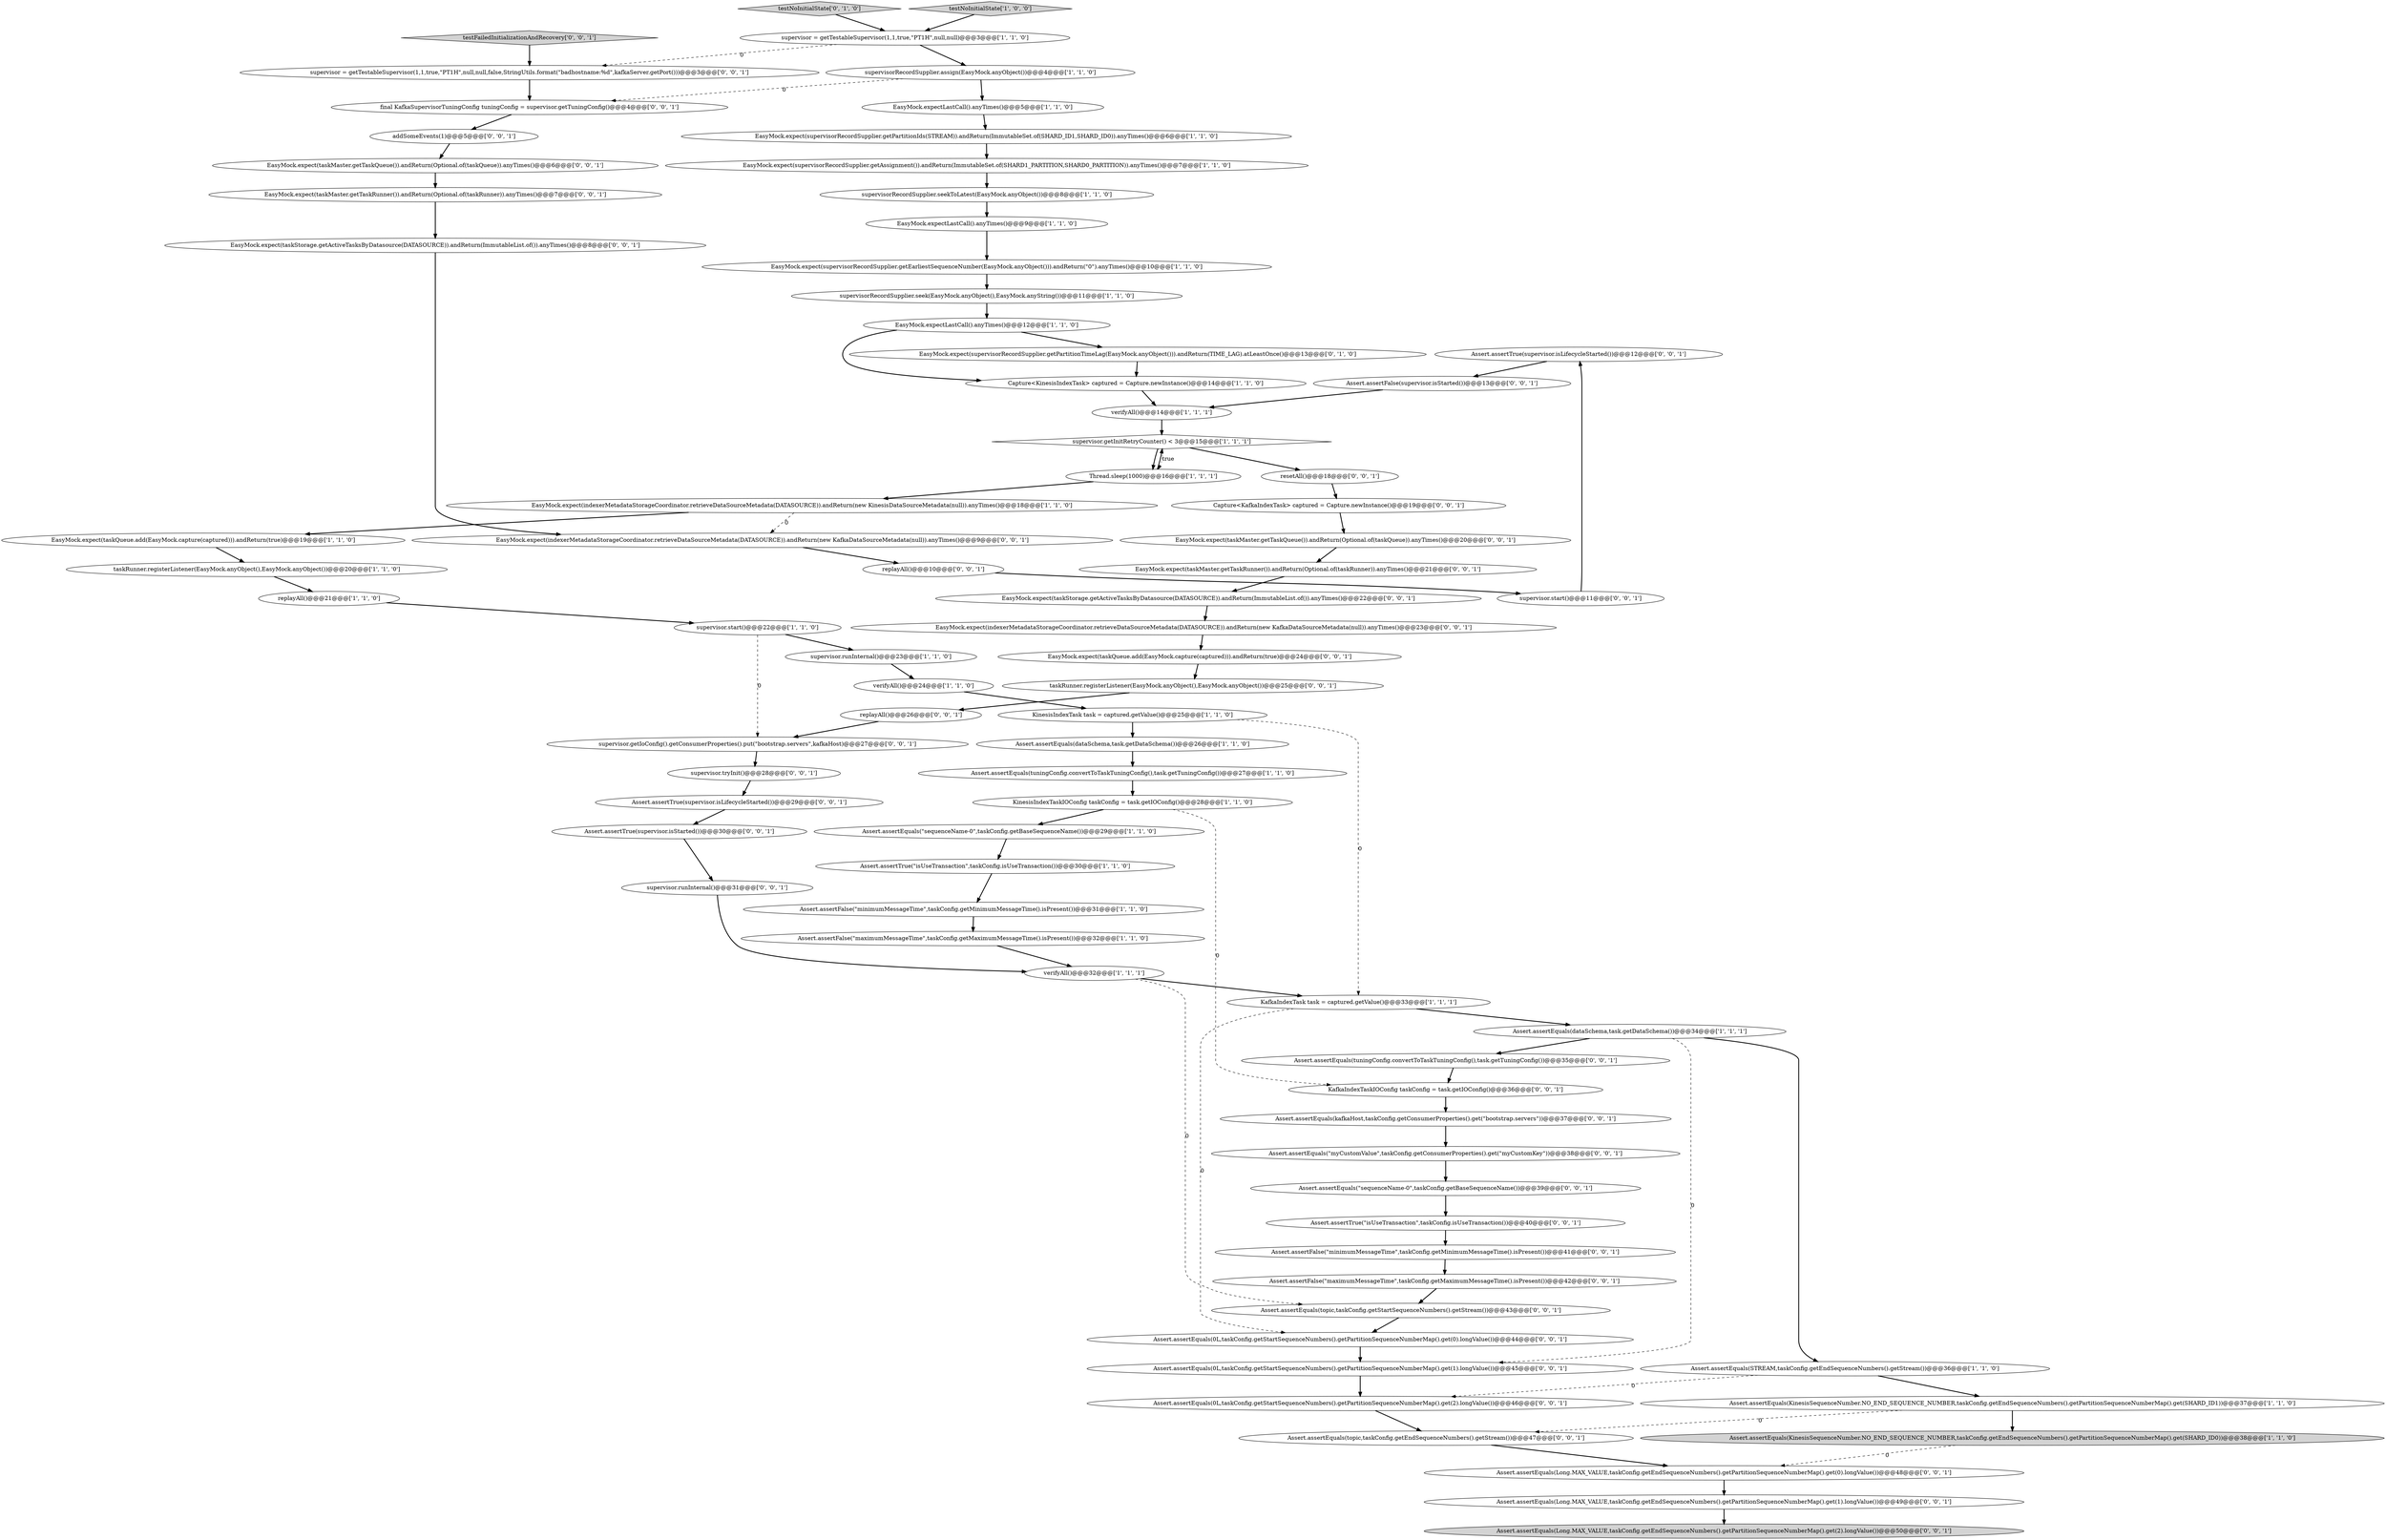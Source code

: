 digraph {
52 [style = filled, label = "Assert.assertTrue(supervisor.isLifecycleStarted())@@@12@@@['0', '0', '1']", fillcolor = white, shape = ellipse image = "AAA0AAABBB3BBB"];
59 [style = filled, label = "replayAll()@@@10@@@['0', '0', '1']", fillcolor = white, shape = ellipse image = "AAA0AAABBB3BBB"];
56 [style = filled, label = "EasyMock.expect(taskMaster.getTaskQueue()).andReturn(Optional.of(taskQueue)).anyTimes()@@@20@@@['0', '0', '1']", fillcolor = white, shape = ellipse image = "AAA0AAABBB3BBB"];
61 [style = filled, label = "supervisor.tryInit()@@@28@@@['0', '0', '1']", fillcolor = white, shape = ellipse image = "AAA0AAABBB3BBB"];
1 [style = filled, label = "supervisorRecordSupplier.assign(EasyMock.anyObject())@@@4@@@['1', '1', '0']", fillcolor = white, shape = ellipse image = "AAA0AAABBB1BBB"];
6 [style = filled, label = "EasyMock.expect(supervisorRecordSupplier.getAssignment()).andReturn(ImmutableSet.of(SHARD1_PARTITION,SHARD0_PARTITION)).anyTimes()@@@7@@@['1', '1', '0']", fillcolor = white, shape = ellipse image = "AAA0AAABBB1BBB"];
32 [style = filled, label = "supervisor.runInternal()@@@23@@@['1', '1', '0']", fillcolor = white, shape = ellipse image = "AAA0AAABBB1BBB"];
20 [style = filled, label = "Thread.sleep(1000)@@@16@@@['1', '1', '1']", fillcolor = white, shape = ellipse image = "AAA0AAABBB1BBB"];
7 [style = filled, label = "verifyAll()@@@32@@@['1', '1', '1']", fillcolor = white, shape = ellipse image = "AAA0AAABBB1BBB"];
62 [style = filled, label = "Assert.assertTrue(supervisor.isStarted())@@@30@@@['0', '0', '1']", fillcolor = white, shape = ellipse image = "AAA0AAABBB3BBB"];
24 [style = filled, label = "EasyMock.expect(supervisorRecordSupplier.getEarliestSequenceNumber(EasyMock.anyObject())).andReturn(\"0\").anyTimes()@@@10@@@['1', '1', '0']", fillcolor = white, shape = ellipse image = "AAA0AAABBB1BBB"];
21 [style = filled, label = "EasyMock.expect(indexerMetadataStorageCoordinator.retrieveDataSourceMetadata(DATASOURCE)).andReturn(new KinesisDataSourceMetadata(null)).anyTimes()@@@18@@@['1', '1', '0']", fillcolor = white, shape = ellipse image = "AAA0AAABBB1BBB"];
31 [style = filled, label = "EasyMock.expectLastCall().anyTimes()@@@12@@@['1', '1', '0']", fillcolor = white, shape = ellipse image = "AAA0AAABBB1BBB"];
29 [style = filled, label = "verifyAll()@@@24@@@['1', '1', '0']", fillcolor = white, shape = ellipse image = "AAA0AAABBB1BBB"];
36 [style = filled, label = "testNoInitialState['0', '1', '0']", fillcolor = lightgray, shape = diamond image = "AAA0AAABBB2BBB"];
43 [style = filled, label = "EasyMock.expect(taskStorage.getActiveTasksByDatasource(DATASOURCE)).andReturn(ImmutableList.of()).anyTimes()@@@22@@@['0', '0', '1']", fillcolor = white, shape = ellipse image = "AAA0AAABBB3BBB"];
46 [style = filled, label = "KafkaIndexTaskIOConfig taskConfig = task.getIOConfig()@@@36@@@['0', '0', '1']", fillcolor = white, shape = ellipse image = "AAA0AAABBB3BBB"];
47 [style = filled, label = "addSomeEvents(1)@@@5@@@['0', '0', '1']", fillcolor = white, shape = ellipse image = "AAA0AAABBB3BBB"];
42 [style = filled, label = "Assert.assertEquals(\"myCustomValue\",taskConfig.getConsumerProperties().get(\"myCustomKey\"))@@@38@@@['0', '0', '1']", fillcolor = white, shape = ellipse image = "AAA0AAABBB3BBB"];
48 [style = filled, label = "Assert.assertEquals(0L,taskConfig.getStartSequenceNumbers().getPartitionSequenceNumberMap().get(1).longValue())@@@45@@@['0', '0', '1']", fillcolor = white, shape = ellipse image = "AAA0AAABBB3BBB"];
65 [style = filled, label = "supervisor.start()@@@11@@@['0', '0', '1']", fillcolor = white, shape = ellipse image = "AAA0AAABBB3BBB"];
10 [style = filled, label = "supervisor = getTestableSupervisor(1,1,true,\"PT1H\",null,null)@@@3@@@['1', '1', '0']", fillcolor = white, shape = ellipse image = "AAA0AAABBB1BBB"];
13 [style = filled, label = "taskRunner.registerListener(EasyMock.anyObject(),EasyMock.anyObject())@@@20@@@['1', '1', '0']", fillcolor = white, shape = ellipse image = "AAA0AAABBB1BBB"];
28 [style = filled, label = "Assert.assertTrue(\"isUseTransaction\",taskConfig.isUseTransaction())@@@30@@@['1', '1', '0']", fillcolor = white, shape = ellipse image = "AAA0AAABBB1BBB"];
19 [style = filled, label = "supervisorRecordSupplier.seek(EasyMock.anyObject(),EasyMock.anyString())@@@11@@@['1', '1', '0']", fillcolor = white, shape = ellipse image = "AAA0AAABBB1BBB"];
14 [style = filled, label = "supervisor.getInitRetryCounter() < 3@@@15@@@['1', '1', '1']", fillcolor = white, shape = diamond image = "AAA0AAABBB1BBB"];
44 [style = filled, label = "Capture<KafkaIndexTask> captured = Capture.newInstance()@@@19@@@['0', '0', '1']", fillcolor = white, shape = ellipse image = "AAA0AAABBB3BBB"];
75 [style = filled, label = "Assert.assertEquals(0L,taskConfig.getStartSequenceNumbers().getPartitionSequenceNumberMap().get(0).longValue())@@@44@@@['0', '0', '1']", fillcolor = white, shape = ellipse image = "AAA0AAABBB3BBB"];
77 [style = filled, label = "supervisor = getTestableSupervisor(1,1,true,\"PT1H\",null,null,false,StringUtils.format(\"badhostname:%d\",kafkaServer.getPort()))@@@3@@@['0', '0', '1']", fillcolor = white, shape = ellipse image = "AAA0AAABBB3BBB"];
27 [style = filled, label = "Assert.assertFalse(\"minimumMessageTime\",taskConfig.getMinimumMessageTime().isPresent())@@@31@@@['1', '1', '0']", fillcolor = white, shape = ellipse image = "AAA0AAABBB1BBB"];
60 [style = filled, label = "EasyMock.expect(taskMaster.getTaskRunner()).andReturn(Optional.of(taskRunner)).anyTimes()@@@21@@@['0', '0', '1']", fillcolor = white, shape = ellipse image = "AAA0AAABBB3BBB"];
68 [style = filled, label = "supervisor.runInternal()@@@31@@@['0', '0', '1']", fillcolor = white, shape = ellipse image = "AAA0AAABBB3BBB"];
78 [style = filled, label = "EasyMock.expect(taskMaster.getTaskQueue()).andReturn(Optional.of(taskQueue)).anyTimes()@@@6@@@['0', '0', '1']", fillcolor = white, shape = ellipse image = "AAA0AAABBB3BBB"];
34 [style = filled, label = "supervisorRecordSupplier.seekToLatest(EasyMock.anyObject())@@@8@@@['1', '1', '0']", fillcolor = white, shape = ellipse image = "AAA0AAABBB1BBB"];
23 [style = filled, label = "Assert.assertEquals(dataSchema,task.getDataSchema())@@@26@@@['1', '1', '0']", fillcolor = white, shape = ellipse image = "AAA0AAABBB1BBB"];
51 [style = filled, label = "EasyMock.expect(indexerMetadataStorageCoordinator.retrieveDataSourceMetadata(DATASOURCE)).andReturn(new KafkaDataSourceMetadata(null)).anyTimes()@@@9@@@['0', '0', '1']", fillcolor = white, shape = ellipse image = "AAA0AAABBB3BBB"];
16 [style = filled, label = "testNoInitialState['1', '0', '0']", fillcolor = lightgray, shape = diamond image = "AAA0AAABBB1BBB"];
57 [style = filled, label = "taskRunner.registerListener(EasyMock.anyObject(),EasyMock.anyObject())@@@25@@@['0', '0', '1']", fillcolor = white, shape = ellipse image = "AAA0AAABBB3BBB"];
74 [style = filled, label = "Assert.assertEquals(topic,taskConfig.getStartSequenceNumbers().getStream())@@@43@@@['0', '0', '1']", fillcolor = white, shape = ellipse image = "AAA0AAABBB3BBB"];
9 [style = filled, label = "Capture<KinesisIndexTask> captured = Capture.newInstance()@@@14@@@['1', '1', '0']", fillcolor = white, shape = ellipse image = "AAA0AAABBB1BBB"];
63 [style = filled, label = "Assert.assertEquals(tuningConfig.convertToTaskTuningConfig(),task.getTuningConfig())@@@35@@@['0', '0', '1']", fillcolor = white, shape = ellipse image = "AAA0AAABBB3BBB"];
4 [style = filled, label = "Assert.assertEquals(\"sequenceName-0\",taskConfig.getBaseSequenceName())@@@29@@@['1', '1', '0']", fillcolor = white, shape = ellipse image = "AAA0AAABBB1BBB"];
70 [style = filled, label = "EasyMock.expect(indexerMetadataStorageCoordinator.retrieveDataSourceMetadata(DATASOURCE)).andReturn(new KafkaDataSourceMetadata(null)).anyTimes()@@@23@@@['0', '0', '1']", fillcolor = white, shape = ellipse image = "AAA0AAABBB3BBB"];
66 [style = filled, label = "final KafkaSupervisorTuningConfig tuningConfig = supervisor.getTuningConfig()@@@4@@@['0', '0', '1']", fillcolor = white, shape = ellipse image = "AAA0AAABBB3BBB"];
11 [style = filled, label = "verifyAll()@@@14@@@['1', '1', '1']", fillcolor = white, shape = ellipse image = "AAA0AAABBB1BBB"];
0 [style = filled, label = "KinesisIndexTaskIOConfig taskConfig = task.getIOConfig()@@@28@@@['1', '1', '0']", fillcolor = white, shape = ellipse image = "AAA0AAABBB1BBB"];
76 [style = filled, label = "Assert.assertEquals(topic,taskConfig.getEndSequenceNumbers().getStream())@@@47@@@['0', '0', '1']", fillcolor = white, shape = ellipse image = "AAA0AAABBB3BBB"];
39 [style = filled, label = "Assert.assertFalse(supervisor.isStarted())@@@13@@@['0', '0', '1']", fillcolor = white, shape = ellipse image = "AAA0AAABBB3BBB"];
69 [style = filled, label = "Assert.assertEquals(kafkaHost,taskConfig.getConsumerProperties().get(\"bootstrap.servers\"))@@@37@@@['0', '0', '1']", fillcolor = white, shape = ellipse image = "AAA0AAABBB3BBB"];
12 [style = filled, label = "Assert.assertEquals(KinesisSequenceNumber.NO_END_SEQUENCE_NUMBER,taskConfig.getEndSequenceNumbers().getPartitionSequenceNumberMap().get(SHARD_ID1))@@@37@@@['1', '1', '0']", fillcolor = white, shape = ellipse image = "AAA0AAABBB1BBB"];
72 [style = filled, label = "Assert.assertEquals(0L,taskConfig.getStartSequenceNumbers().getPartitionSequenceNumberMap().get(2).longValue())@@@46@@@['0', '0', '1']", fillcolor = white, shape = ellipse image = "AAA0AAABBB3BBB"];
58 [style = filled, label = "Assert.assertFalse(\"minimumMessageTime\",taskConfig.getMinimumMessageTime().isPresent())@@@41@@@['0', '0', '1']", fillcolor = white, shape = ellipse image = "AAA0AAABBB3BBB"];
49 [style = filled, label = "Assert.assertTrue(\"isUseTransaction\",taskConfig.isUseTransaction())@@@40@@@['0', '0', '1']", fillcolor = white, shape = ellipse image = "AAA0AAABBB3BBB"];
5 [style = filled, label = "KinesisIndexTask task = captured.getValue()@@@25@@@['1', '1', '0']", fillcolor = white, shape = ellipse image = "AAA0AAABBB1BBB"];
3 [style = filled, label = "replayAll()@@@21@@@['1', '1', '0']", fillcolor = white, shape = ellipse image = "AAA0AAABBB1BBB"];
26 [style = filled, label = "supervisor.start()@@@22@@@['1', '1', '0']", fillcolor = white, shape = ellipse image = "AAA0AAABBB1BBB"];
37 [style = filled, label = "EasyMock.expect(supervisorRecordSupplier.getPartitionTimeLag(EasyMock.anyObject())).andReturn(TIME_LAG).atLeastOnce()@@@13@@@['0', '1', '0']", fillcolor = white, shape = ellipse image = "AAA1AAABBB2BBB"];
50 [style = filled, label = "EasyMock.expect(taskMaster.getTaskRunner()).andReturn(Optional.of(taskRunner)).anyTimes()@@@7@@@['0', '0', '1']", fillcolor = white, shape = ellipse image = "AAA0AAABBB3BBB"];
2 [style = filled, label = "Assert.assertEquals(tuningConfig.convertToTaskTuningConfig(),task.getTuningConfig())@@@27@@@['1', '1', '0']", fillcolor = white, shape = ellipse image = "AAA0AAABBB1BBB"];
55 [style = filled, label = "Assert.assertEquals(Long.MAX_VALUE,taskConfig.getEndSequenceNumbers().getPartitionSequenceNumberMap().get(1).longValue())@@@49@@@['0', '0', '1']", fillcolor = white, shape = ellipse image = "AAA0AAABBB3BBB"];
45 [style = filled, label = "Assert.assertEquals(\"sequenceName-0\",taskConfig.getBaseSequenceName())@@@39@@@['0', '0', '1']", fillcolor = white, shape = ellipse image = "AAA0AAABBB3BBB"];
18 [style = filled, label = "EasyMock.expect(supervisorRecordSupplier.getPartitionIds(STREAM)).andReturn(ImmutableSet.of(SHARD_ID1,SHARD_ID0)).anyTimes()@@@6@@@['1', '1', '0']", fillcolor = white, shape = ellipse image = "AAA0AAABBB1BBB"];
30 [style = filled, label = "EasyMock.expect(taskQueue.add(EasyMock.capture(captured))).andReturn(true)@@@19@@@['1', '1', '0']", fillcolor = white, shape = ellipse image = "AAA0AAABBB1BBB"];
25 [style = filled, label = "Assert.assertFalse(\"maximumMessageTime\",taskConfig.getMaximumMessageTime().isPresent())@@@32@@@['1', '1', '0']", fillcolor = white, shape = ellipse image = "AAA0AAABBB1BBB"];
41 [style = filled, label = "replayAll()@@@26@@@['0', '0', '1']", fillcolor = white, shape = ellipse image = "AAA0AAABBB3BBB"];
71 [style = filled, label = "resetAll()@@@18@@@['0', '0', '1']", fillcolor = white, shape = ellipse image = "AAA0AAABBB3BBB"];
73 [style = filled, label = "testFailedInitializationAndRecovery['0', '0', '1']", fillcolor = lightgray, shape = diamond image = "AAA0AAABBB3BBB"];
40 [style = filled, label = "EasyMock.expect(taskQueue.add(EasyMock.capture(captured))).andReturn(true)@@@24@@@['0', '0', '1']", fillcolor = white, shape = ellipse image = "AAA0AAABBB3BBB"];
38 [style = filled, label = "Assert.assertTrue(supervisor.isLifecycleStarted())@@@29@@@['0', '0', '1']", fillcolor = white, shape = ellipse image = "AAA0AAABBB3BBB"];
53 [style = filled, label = "Assert.assertEquals(Long.MAX_VALUE,taskConfig.getEndSequenceNumbers().getPartitionSequenceNumberMap().get(0).longValue())@@@48@@@['0', '0', '1']", fillcolor = white, shape = ellipse image = "AAA0AAABBB3BBB"];
15 [style = filled, label = "KafkaIndexTask task = captured.getValue()@@@33@@@['1', '1', '1']", fillcolor = white, shape = ellipse image = "AAA0AAABBB1BBB"];
8 [style = filled, label = "Assert.assertEquals(STREAM,taskConfig.getEndSequenceNumbers().getStream())@@@36@@@['1', '1', '0']", fillcolor = white, shape = ellipse image = "AAA0AAABBB1BBB"];
33 [style = filled, label = "Assert.assertEquals(KinesisSequenceNumber.NO_END_SEQUENCE_NUMBER,taskConfig.getEndSequenceNumbers().getPartitionSequenceNumberMap().get(SHARD_ID0))@@@38@@@['1', '1', '0']", fillcolor = lightgray, shape = ellipse image = "AAA0AAABBB1BBB"];
22 [style = filled, label = "EasyMock.expectLastCall().anyTimes()@@@9@@@['1', '1', '0']", fillcolor = white, shape = ellipse image = "AAA0AAABBB1BBB"];
35 [style = filled, label = "Assert.assertEquals(dataSchema,task.getDataSchema())@@@34@@@['1', '1', '1']", fillcolor = white, shape = ellipse image = "AAA0AAABBB1BBB"];
54 [style = filled, label = "EasyMock.expect(taskStorage.getActiveTasksByDatasource(DATASOURCE)).andReturn(ImmutableList.of()).anyTimes()@@@8@@@['0', '0', '1']", fillcolor = white, shape = ellipse image = "AAA0AAABBB3BBB"];
79 [style = filled, label = "supervisor.getIoConfig().getConsumerProperties().put(\"bootstrap.servers\",kafkaHost)@@@27@@@['0', '0', '1']", fillcolor = white, shape = ellipse image = "AAA0AAABBB3BBB"];
64 [style = filled, label = "Assert.assertEquals(Long.MAX_VALUE,taskConfig.getEndSequenceNumbers().getPartitionSequenceNumberMap().get(2).longValue())@@@50@@@['0', '0', '1']", fillcolor = lightgray, shape = ellipse image = "AAA0AAABBB3BBB"];
67 [style = filled, label = "Assert.assertFalse(\"maximumMessageTime\",taskConfig.getMaximumMessageTime().isPresent())@@@42@@@['0', '0', '1']", fillcolor = white, shape = ellipse image = "AAA0AAABBB3BBB"];
17 [style = filled, label = "EasyMock.expectLastCall().anyTimes()@@@5@@@['1', '1', '0']", fillcolor = white, shape = ellipse image = "AAA0AAABBB1BBB"];
40->57 [style = bold, label=""];
23->2 [style = bold, label=""];
12->33 [style = bold, label=""];
0->4 [style = bold, label=""];
53->55 [style = bold, label=""];
44->56 [style = bold, label=""];
22->24 [style = bold, label=""];
43->70 [style = bold, label=""];
15->75 [style = dashed, label="0"];
30->13 [style = bold, label=""];
1->66 [style = dashed, label="0"];
51->59 [style = bold, label=""];
1->17 [style = bold, label=""];
8->72 [style = dashed, label="0"];
7->74 [style = dashed, label="0"];
54->51 [style = bold, label=""];
74->75 [style = bold, label=""];
14->71 [style = bold, label=""];
50->54 [style = bold, label=""];
31->37 [style = bold, label=""];
27->25 [style = bold, label=""];
35->63 [style = bold, label=""];
48->72 [style = bold, label=""];
35->48 [style = dashed, label="0"];
79->61 [style = bold, label=""];
70->40 [style = bold, label=""];
29->5 [style = bold, label=""];
52->39 [style = bold, label=""];
28->27 [style = bold, label=""];
60->43 [style = bold, label=""];
26->32 [style = bold, label=""];
55->64 [style = bold, label=""];
14->20 [style = dotted, label="true"];
49->58 [style = bold, label=""];
35->8 [style = bold, label=""];
77->66 [style = bold, label=""];
26->79 [style = dashed, label="0"];
34->22 [style = bold, label=""];
32->29 [style = bold, label=""];
12->76 [style = dashed, label="0"];
18->6 [style = bold, label=""];
72->76 [style = bold, label=""];
75->48 [style = bold, label=""];
39->11 [style = bold, label=""];
78->50 [style = bold, label=""];
59->65 [style = bold, label=""];
38->62 [style = bold, label=""];
67->74 [style = bold, label=""];
10->77 [style = dashed, label="0"];
36->10 [style = bold, label=""];
21->30 [style = bold, label=""];
66->47 [style = bold, label=""];
33->53 [style = dashed, label="0"];
11->14 [style = bold, label=""];
16->10 [style = bold, label=""];
56->60 [style = bold, label=""];
46->69 [style = bold, label=""];
10->1 [style = bold, label=""];
65->52 [style = bold, label=""];
68->7 [style = bold, label=""];
15->35 [style = bold, label=""];
13->3 [style = bold, label=""];
2->0 [style = bold, label=""];
24->19 [style = bold, label=""];
7->15 [style = bold, label=""];
63->46 [style = bold, label=""];
47->78 [style = bold, label=""];
37->9 [style = bold, label=""];
42->45 [style = bold, label=""];
0->46 [style = dashed, label="0"];
69->42 [style = bold, label=""];
9->11 [style = bold, label=""];
8->12 [style = bold, label=""];
3->26 [style = bold, label=""];
31->9 [style = bold, label=""];
17->18 [style = bold, label=""];
25->7 [style = bold, label=""];
76->53 [style = bold, label=""];
45->49 [style = bold, label=""];
41->79 [style = bold, label=""];
20->21 [style = bold, label=""];
73->77 [style = bold, label=""];
4->28 [style = bold, label=""];
57->41 [style = bold, label=""];
71->44 [style = bold, label=""];
5->23 [style = bold, label=""];
6->34 [style = bold, label=""];
58->67 [style = bold, label=""];
19->31 [style = bold, label=""];
21->51 [style = dashed, label="0"];
20->14 [style = bold, label=""];
61->38 [style = bold, label=""];
5->15 [style = dashed, label="0"];
14->20 [style = bold, label=""];
62->68 [style = bold, label=""];
}
